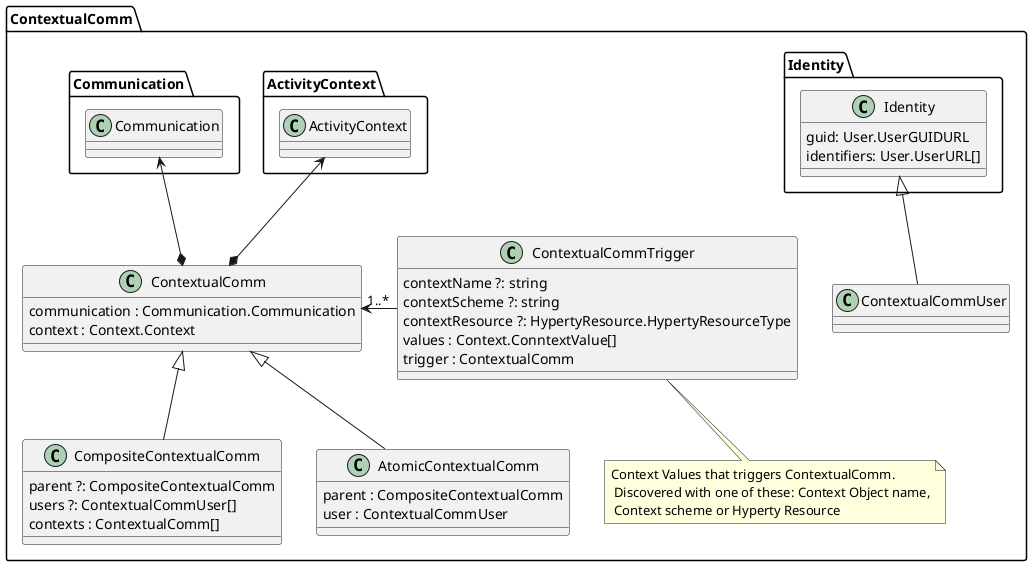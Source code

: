 @startuml "contextual-communication-design.png"

Package ContextualComm {

	class ContextualComm {
	communication : Communication.Communication
	context : Context.Context
	}

	class ContextualCommTrigger {
	contextName ?: string
	contextScheme ?: string
	contextResource ?: HypertyResource.HypertyResourceType
	values : Context.ConntextValue[]
	trigger : ContextualComm
	}

	note bottom : Context Values that triggers ContextualComm.\n Discovered with one of these: Context Object name,\n Context scheme or Hyperty Resource

	class CompositeContextualComm {
	}

	class AtomicContextualComm {
	parent : CompositeContextualComm
	user : ContextualCommUser
	}

	class CompositeContextualComm {
	parent ?: CompositeContextualComm
	users ?: ContextualCommUser[]
	contexts : ContextualComm[]
	}

	class ContextualCommUser {
	}

	class Identity.Identity {
	 guid: User.UserGUIDURL
	 identifiers: User.UserURL[]
	}

 ContextualComm <-right- "1..*" ContextualCommTrigger

	ContextualComm *-up-> ActivityContext.ActivityContext

	ContextualComm *-up-> Communication.Communication

	ContextualCommUser -up-|> Identity.Identity

	CompositeContextualComm -up-|> ContextualComm

	AtomicContextualComm -up-|> ContextualComm
}

@enduml
